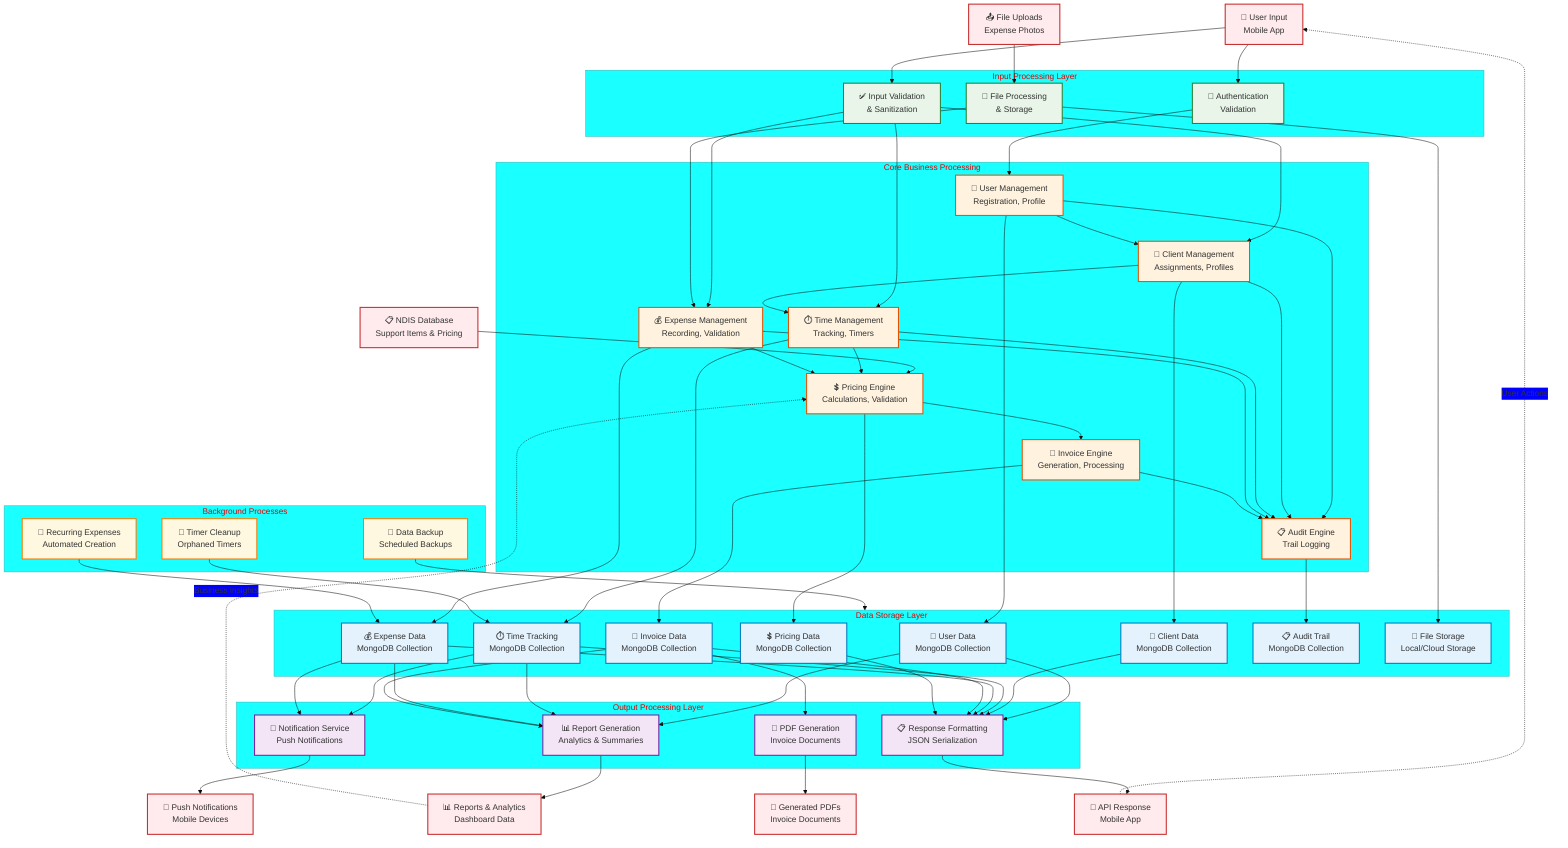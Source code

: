 %%{init: {'theme':'base', 'themeVariables': { 'primaryColor': '#ff0000'}}}%%
%% Data Flow Diagram - Invoice Management System
%% Created: 2025-01-19
%% Shows how data flows through the system

flowchart TD
    %% External Data Sources
    UserInput["👤 User Input<br/>Mobile App"]
    NDISData["📋 NDIS Database<br/>Support Items & Pricing"]
    FileUploads["📤 File Uploads<br/>Expense Photos"]
    
    %% Input Processing
    subgraph InputLayer ["Input Processing Layer"]
        AuthValidation["🔐 Authentication<br/>Validation"]
        InputValidation["✅ Input Validation<br/>& Sanitization"]
        FileProcessing["📁 File Processing<br/>& Storage"]
    end
    
    %% Core Processing
    subgraph CoreProcessing ["Core Business Processing"]
        UserMgmt["👤 User Management<br/>Registration, Profile"]
        ClientMgmt["👥 Client Management<br/>Assignments, Profiles"]
        TimeMgmt["⏱️ Time Management<br/>Tracking, Timers"]
        ExpenseMgmt["💰 Expense Management<br/>Recording, Validation"]
        PricingEngine["💲 Pricing Engine<br/>Calculations, Validation"]
        InvoiceEngine["📄 Invoice Engine<br/>Generation, Processing"]
        AuditEngine["📋 Audit Engine<br/>Trail Logging"]
    end
    
    %% Data Storage
    subgraph DataStorage ["Data Storage Layer"]
        UserData["👤 User Data<br/>MongoDB Collection"]
        ClientData["👥 Client Data<br/>MongoDB Collection"]
        TimeData["⏱️ Time Tracking<br/>MongoDB Collection"]
        ExpenseData["💰 Expense Data<br/>MongoDB Collection"]
        InvoiceData["📄 Invoice Data<br/>MongoDB Collection"]
        PricingData["💲 Pricing Data<br/>MongoDB Collection"]
        AuditData["📋 Audit Trail<br/>MongoDB Collection"]
        FileData["📁 File Storage<br/>Local/Cloud Storage"]
    end
    
    %% Output Processing
    subgraph OutputLayer ["Output Processing Layer"]
        ResponseFormatting["📋 Response Formatting<br/>JSON Serialization"]
        PDFGeneration["📄 PDF Generation<br/>Invoice Documents"]
        NotificationSvc["🔔 Notification Service<br/>Push Notifications"]
        ReportGeneration["📊 Report Generation<br/>Analytics & Summaries"]
    end
    
    %% External Outputs
    APIResponse["📱 API Response<br/>Mobile App"]
    GeneratedPDFs["📄 Generated PDFs<br/>Invoice Documents"]
    Notifications["🔔 Push Notifications<br/>Mobile Devices"]
    Reports["📊 Reports & Analytics<br/>Dashboard Data"]
    
    %% Data Flow Connections
    
    %% Input flows
    UserInput --> AuthValidation
    UserInput --> InputValidation
    FileUploads --> FileProcessing
    NDISData --> PricingEngine
    
    %% Processing flows
    AuthValidation --> UserMgmt
    InputValidation --> ClientMgmt
    InputValidation --> TimeMgmt
    InputValidation --> ExpenseMgmt
    FileProcessing --> ExpenseMgmt
    
    %% Cross-processing flows
    UserMgmt --> ClientMgmt
    ClientMgmt --> TimeMgmt
    TimeMgmt --> PricingEngine
    ExpenseMgmt --> PricingEngine
    PricingEngine --> InvoiceEngine
    
    %% Audit flows
    UserMgmt --> AuditEngine
    ClientMgmt --> AuditEngine
    TimeMgmt --> AuditEngine
    ExpenseMgmt --> AuditEngine
    InvoiceEngine --> AuditEngine
    
    %% Storage flows
    UserMgmt --> UserData
    ClientMgmt --> ClientData
    TimeMgmt --> TimeData
    ExpenseMgmt --> ExpenseData
    InvoiceEngine --> InvoiceData
    PricingEngine --> PricingData
    AuditEngine --> AuditData
    FileProcessing --> FileData
    
    %% Output flows
    UserData --> ResponseFormatting
    ClientData --> ResponseFormatting
    TimeData --> ResponseFormatting
    ExpenseData --> ResponseFormatting
    InvoiceData --> ResponseFormatting
    PricingData --> ResponseFormatting
    
    InvoiceData --> PDFGeneration
    TimeData --> NotificationSvc
    ExpenseData --> NotificationSvc
    
    UserData --> ReportGeneration
    TimeData --> ReportGeneration
    ExpenseData --> ReportGeneration
    InvoiceData --> ReportGeneration
    
    %% Final outputs
    ResponseFormatting --> APIResponse
    PDFGeneration --> GeneratedPDFs
    NotificationSvc --> Notifications
    ReportGeneration --> Reports
    
    %% Feedback loops
    APIResponse -.->|"User Actions"| UserInput
    Reports -.->|"Business Insights"| PricingEngine
    
    %% Background processes
    subgraph BackgroundProcesses ["Background Processes"]
        RecurringExpenses["🔄 Recurring Expenses<br/>Automated Creation"]
        TimerCleanup["🧹 Timer Cleanup<br/>Orphaned Timers"]
        DataBackup["💾 Data Backup<br/>Scheduled Backups"]
    end
    
    RecurringExpenses --> ExpenseData
    TimerCleanup --> TimeData
    DataBackup --> DataStorage
    
    %% Styling
    classDef input fill:#e8f5e8,stroke:#2e7d32,stroke-width:2px
    classDef processing fill:#fff3e0,stroke:#e65100,stroke-width:2px
    classDef storage fill:#e3f2fd,stroke:#0277bd,stroke-width:2px
    classDef output fill:#f3e5f5,stroke:#7b1fa2,stroke-width:2px
    classDef external fill:#ffebee,stroke:#c62828,stroke-width:2px
    classDef background fill:#fff8e1,stroke:#f57c00,stroke-width:2px
    
    class UserInput,NDISData,FileUploads external
    class AuthValidation,InputValidation,FileProcessing input
    class UserMgmt,ClientMgmt,TimeMgmt,ExpenseMgmt,PricingEngine,InvoiceEngine,AuditEngine processing
    class UserData,ClientData,TimeData,ExpenseData,InvoiceData,PricingData,AuditData,FileData storage
    class ResponseFormatting,PDFGeneration,NotificationSvc,ReportGeneration output
    class APIResponse,GeneratedPDFs,Notifications,Reports external
    class RecurringExpenses,TimerCleanup,DataBackup background